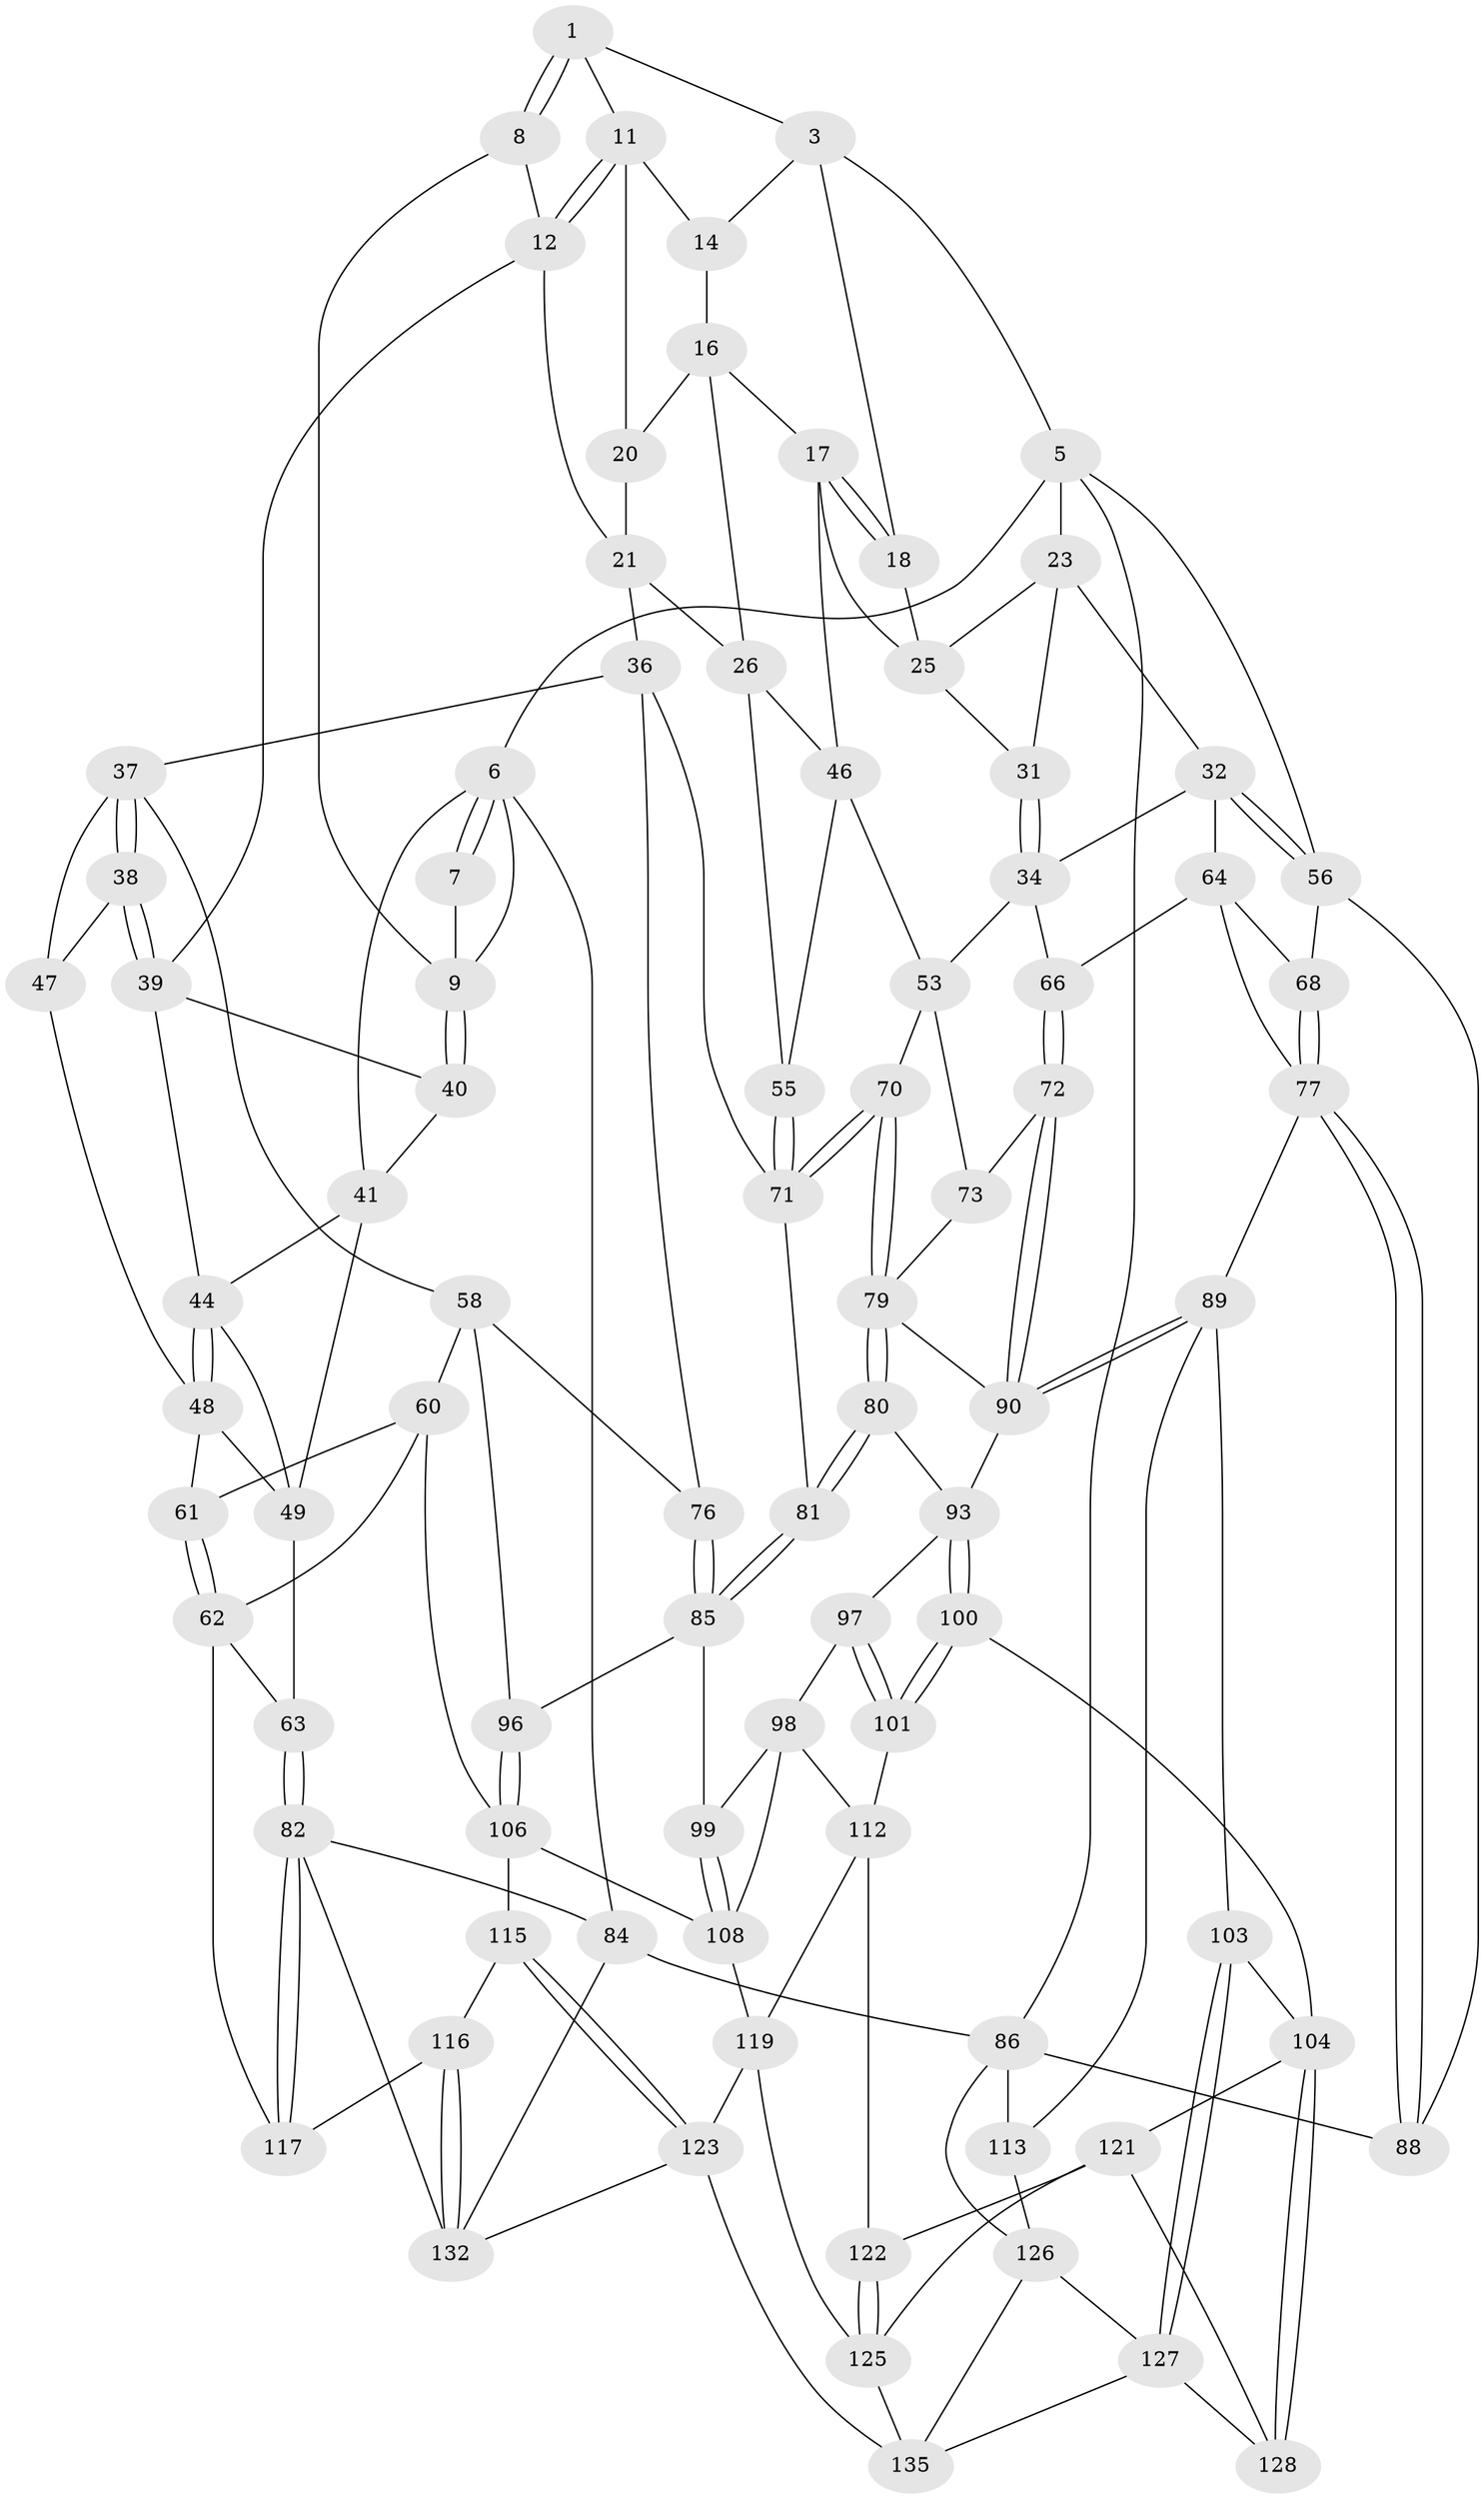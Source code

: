// original degree distribution, {3: 0.014705882352941176, 4: 0.22058823529411764, 5: 0.5588235294117647, 6: 0.20588235294117646}
// Generated by graph-tools (version 1.1) at 2025/42/03/06/25 10:42:31]
// undirected, 85 vertices, 189 edges
graph export_dot {
graph [start="1"]
  node [color=gray90,style=filled];
  1 [pos="+0.3157150415982547+0",super="+2"];
  3 [pos="+0.5144976263208071+0",super="+4"];
  5 [pos="+1+0",super="+22"];
  6 [pos="+0+0",super="+35"];
  7 [pos="+0.09229485135826139+0"];
  8 [pos="+0.2924336908664257+0"];
  9 [pos="+0.18458116468771565+0.08926593208224953",super="+10"];
  11 [pos="+0.42404769115481844+0.04417980682337483",super="+15"];
  12 [pos="+0.3669511093662069+0.09836626060813071",super="+13"];
  14 [pos="+0.5236175695176002+0"];
  16 [pos="+0.5353803702405586+0.007486569170844511",super="+19"];
  17 [pos="+0.6690718596929969+0.08872024935657691",super="+30"];
  18 [pos="+0.8149146065746485+0"];
  20 [pos="+0.49262323838003513+0.10421435213967183"];
  21 [pos="+0.46690447392679035+0.11053364126508573",super="+28"];
  23 [pos="+0.8656434302431392+0.12148476675693667",super="+24"];
  25 [pos="+0.8353544984692854+0.09047379224107734",super="+29"];
  26 [pos="+0.5670043290863311+0.15483524946166832",super="+27"];
  31 [pos="+0.803304755379578+0.22142607292728836"];
  32 [pos="+0.933551989471071+0.21221152604790408",super="+33"];
  34 [pos="+0.8170603808197195+0.25863679423997704",super="+52"];
  36 [pos="+0.3478720028356382+0.2651610209972288",super="+75"];
  37 [pos="+0.3218124165867195+0.25366112094344656",super="+57"];
  38 [pos="+0.3138250316667582+0.24364852391192549"];
  39 [pos="+0.3071453604548439+0.20922400863528864",super="+43"];
  40 [pos="+0.18573287570351987+0.09611522880937748"];
  41 [pos="+0.07913747130086109+0.12683377980321212",super="+42"];
  44 [pos="+0.14474116227066536+0.15520057021907183",super="+45"];
  46 [pos="+0.611157310630492+0.16785067200748618",super="+54"];
  47 [pos="+0.13176530446570858+0.26614168342206973"];
  48 [pos="+0.12747295697625266+0.2652256333822984",super="+51"];
  49 [pos="+0.060848455572719375+0.25184039146923054",super="+50"];
  53 [pos="+0.6810767379963572+0.3105091430632591",super="+69"];
  55 [pos="+0.4630078989639833+0.3526941959048975"];
  56 [pos="+1+0.10080018081013566",super="+67"];
  58 [pos="+0.17165246896850223+0.5044258200628489",super="+59"];
  60 [pos="+0.12209646131290007+0.534703705327203",super="+107"];
  61 [pos="+0.03290209915909398+0.54012399598971"];
  62 [pos="+0+0.5580604989256103",super="+114"];
  63 [pos="+0+0.5757691953936186"];
  64 [pos="+0.8853477754005308+0.36345976789449647",super="+65"];
  66 [pos="+0.7420877410979408+0.43227315201473965"];
  68 [pos="+0.8933219147957253+0.36752222225648445"];
  70 [pos="+0.5364036450916293+0.43304661166852754"];
  71 [pos="+0.4634264363565057+0.3535400202993146",super="+74"];
  72 [pos="+0.7304835388455665+0.46712669452451766"];
  73 [pos="+0.6831941464171022+0.4826171372537092"];
  76 [pos="+0.2970373488012564+0.4905879774828095"];
  77 [pos="+0.9554067018450781+0.5892758712304847",super="+78"];
  79 [pos="+0.5262406650722345+0.4689346210752714",super="+91"];
  80 [pos="+0.4813457047471279+0.5523293782651589"];
  81 [pos="+0.44008526949110294+0.5774205374492701"];
  82 [pos="+0+0.7201676221060289",super="+83"];
  84 [pos="+0+1"];
  85 [pos="+0.44001761193283695+0.577491088256135",super="+95"];
  86 [pos="+1+1",super="+87"];
  88 [pos="+1+0.6242884161431898"];
  89 [pos="+0.8437053739287063+0.6092947188409845",super="+102"];
  90 [pos="+0.8071200908956907+0.5827664766795954",super="+92"];
  93 [pos="+0.6309998916467947+0.614992604005148",super="+94"];
  96 [pos="+0.2712756405041001+0.5986788714956942"];
  97 [pos="+0.5566663181157776+0.6715260718987747"];
  98 [pos="+0.5294919533992264+0.6854764002578659",super="+110"];
  99 [pos="+0.43848564736639983+0.5827034158129146"];
  100 [pos="+0.6921758163343217+0.7662457802784219"];
  101 [pos="+0.6548951744376811+0.7662141519337662"];
  103 [pos="+0.7632403768997211+0.7763759673893356"];
  104 [pos="+0.7234683577910364+0.7801456881393125",super="+105"];
  106 [pos="+0.3303113992226223+0.7299084209522662",super="+109"];
  108 [pos="+0.3730264624325377+0.755819822886551",super="+111"];
  112 [pos="+0.6078573135699882+0.7731478623466908",super="+118"];
  113 [pos="+0.9882362611043223+0.7922883434510138"];
  115 [pos="+0.1860635146170585+0.8544889744843158"];
  116 [pos="+0.1627381419217282+0.846011513137794"];
  117 [pos="+0.15826312639683715+0.8373276614805697"];
  119 [pos="+0.4812570262409169+0.9289685903715067",super="+120"];
  121 [pos="+0.6653126302701197+0.8362062723571896",super="+124"];
  122 [pos="+0.6218844296620392+0.8716599028701779"];
  123 [pos="+0.2563266243316197+0.9676860473955547",super="+133"];
  125 [pos="+0.6104566188561082+0.9503104586226379",super="+131"];
  126 [pos="+0.9097256717490319+0.8863936251056924",super="+130"];
  127 [pos="+0.8205002899339771+0.8868443728689258",super="+129"];
  128 [pos="+0.6886423651170868+0.9680387569830907"];
  132 [pos="+0.10464425404264016+0.8956100496873471",super="+134"];
  135 [pos="+0.8472389135834262+1",super="+136"];
  1 -- 8;
  1 -- 8;
  1 -- 3;
  1 -- 11;
  3 -- 14;
  3 -- 18;
  3 -- 5;
  5 -- 6;
  5 -- 86;
  5 -- 56;
  5 -- 23;
  6 -- 7;
  6 -- 7;
  6 -- 84;
  6 -- 9;
  6 -- 41;
  7 -- 9;
  8 -- 9;
  8 -- 12;
  9 -- 40;
  9 -- 40;
  11 -- 12;
  11 -- 12;
  11 -- 20;
  11 -- 14;
  12 -- 21;
  12 -- 39;
  14 -- 16;
  16 -- 17;
  16 -- 26;
  16 -- 20;
  17 -- 18;
  17 -- 18;
  17 -- 46;
  17 -- 25;
  18 -- 25;
  20 -- 21;
  21 -- 26;
  21 -- 36;
  23 -- 32;
  23 -- 25;
  23 -- 31;
  25 -- 31;
  26 -- 46;
  26 -- 55;
  31 -- 34;
  31 -- 34;
  32 -- 56;
  32 -- 56;
  32 -- 34;
  32 -- 64;
  34 -- 53;
  34 -- 66;
  36 -- 37;
  36 -- 76;
  36 -- 71;
  37 -- 38;
  37 -- 38;
  37 -- 58;
  37 -- 47;
  38 -- 39;
  38 -- 39;
  38 -- 47;
  39 -- 40;
  39 -- 44;
  40 -- 41;
  41 -- 44;
  41 -- 49;
  44 -- 48;
  44 -- 48;
  44 -- 49;
  46 -- 53;
  46 -- 55;
  47 -- 48;
  48 -- 49;
  48 -- 61;
  49 -- 63;
  53 -- 73;
  53 -- 70;
  55 -- 71;
  55 -- 71;
  56 -- 88;
  56 -- 68;
  58 -- 76;
  58 -- 96;
  58 -- 60;
  60 -- 61;
  60 -- 106;
  60 -- 62;
  61 -- 62;
  61 -- 62;
  62 -- 63;
  62 -- 117;
  63 -- 82;
  63 -- 82;
  64 -- 68;
  64 -- 66;
  64 -- 77;
  66 -- 72;
  66 -- 72;
  68 -- 77;
  68 -- 77;
  70 -- 71;
  70 -- 71;
  70 -- 79;
  70 -- 79;
  71 -- 81;
  72 -- 73;
  72 -- 90;
  72 -- 90;
  73 -- 79;
  76 -- 85;
  76 -- 85;
  77 -- 88;
  77 -- 88;
  77 -- 89;
  79 -- 80;
  79 -- 80;
  79 -- 90;
  80 -- 81;
  80 -- 81;
  80 -- 93;
  81 -- 85;
  81 -- 85;
  82 -- 117;
  82 -- 117;
  82 -- 132;
  82 -- 84;
  84 -- 86;
  84 -- 132;
  85 -- 96;
  85 -- 99;
  86 -- 126;
  86 -- 88;
  86 -- 113;
  89 -- 90;
  89 -- 90;
  89 -- 113;
  89 -- 103;
  90 -- 93;
  93 -- 100;
  93 -- 100;
  93 -- 97;
  96 -- 106;
  96 -- 106;
  97 -- 98;
  97 -- 101;
  97 -- 101;
  98 -- 99;
  98 -- 112;
  98 -- 108;
  99 -- 108;
  99 -- 108;
  100 -- 101;
  100 -- 101;
  100 -- 104;
  101 -- 112;
  103 -- 104;
  103 -- 127;
  103 -- 127;
  104 -- 128;
  104 -- 128;
  104 -- 121;
  106 -- 115;
  106 -- 108;
  108 -- 119;
  112 -- 122;
  112 -- 119;
  113 -- 126;
  115 -- 116;
  115 -- 123;
  115 -- 123;
  116 -- 117;
  116 -- 132;
  116 -- 132;
  119 -- 125;
  119 -- 123;
  121 -- 122;
  121 -- 128;
  121 -- 125;
  122 -- 125;
  122 -- 125;
  123 -- 132;
  123 -- 135;
  125 -- 135;
  126 -- 127;
  126 -- 135;
  127 -- 128;
  127 -- 135;
}
